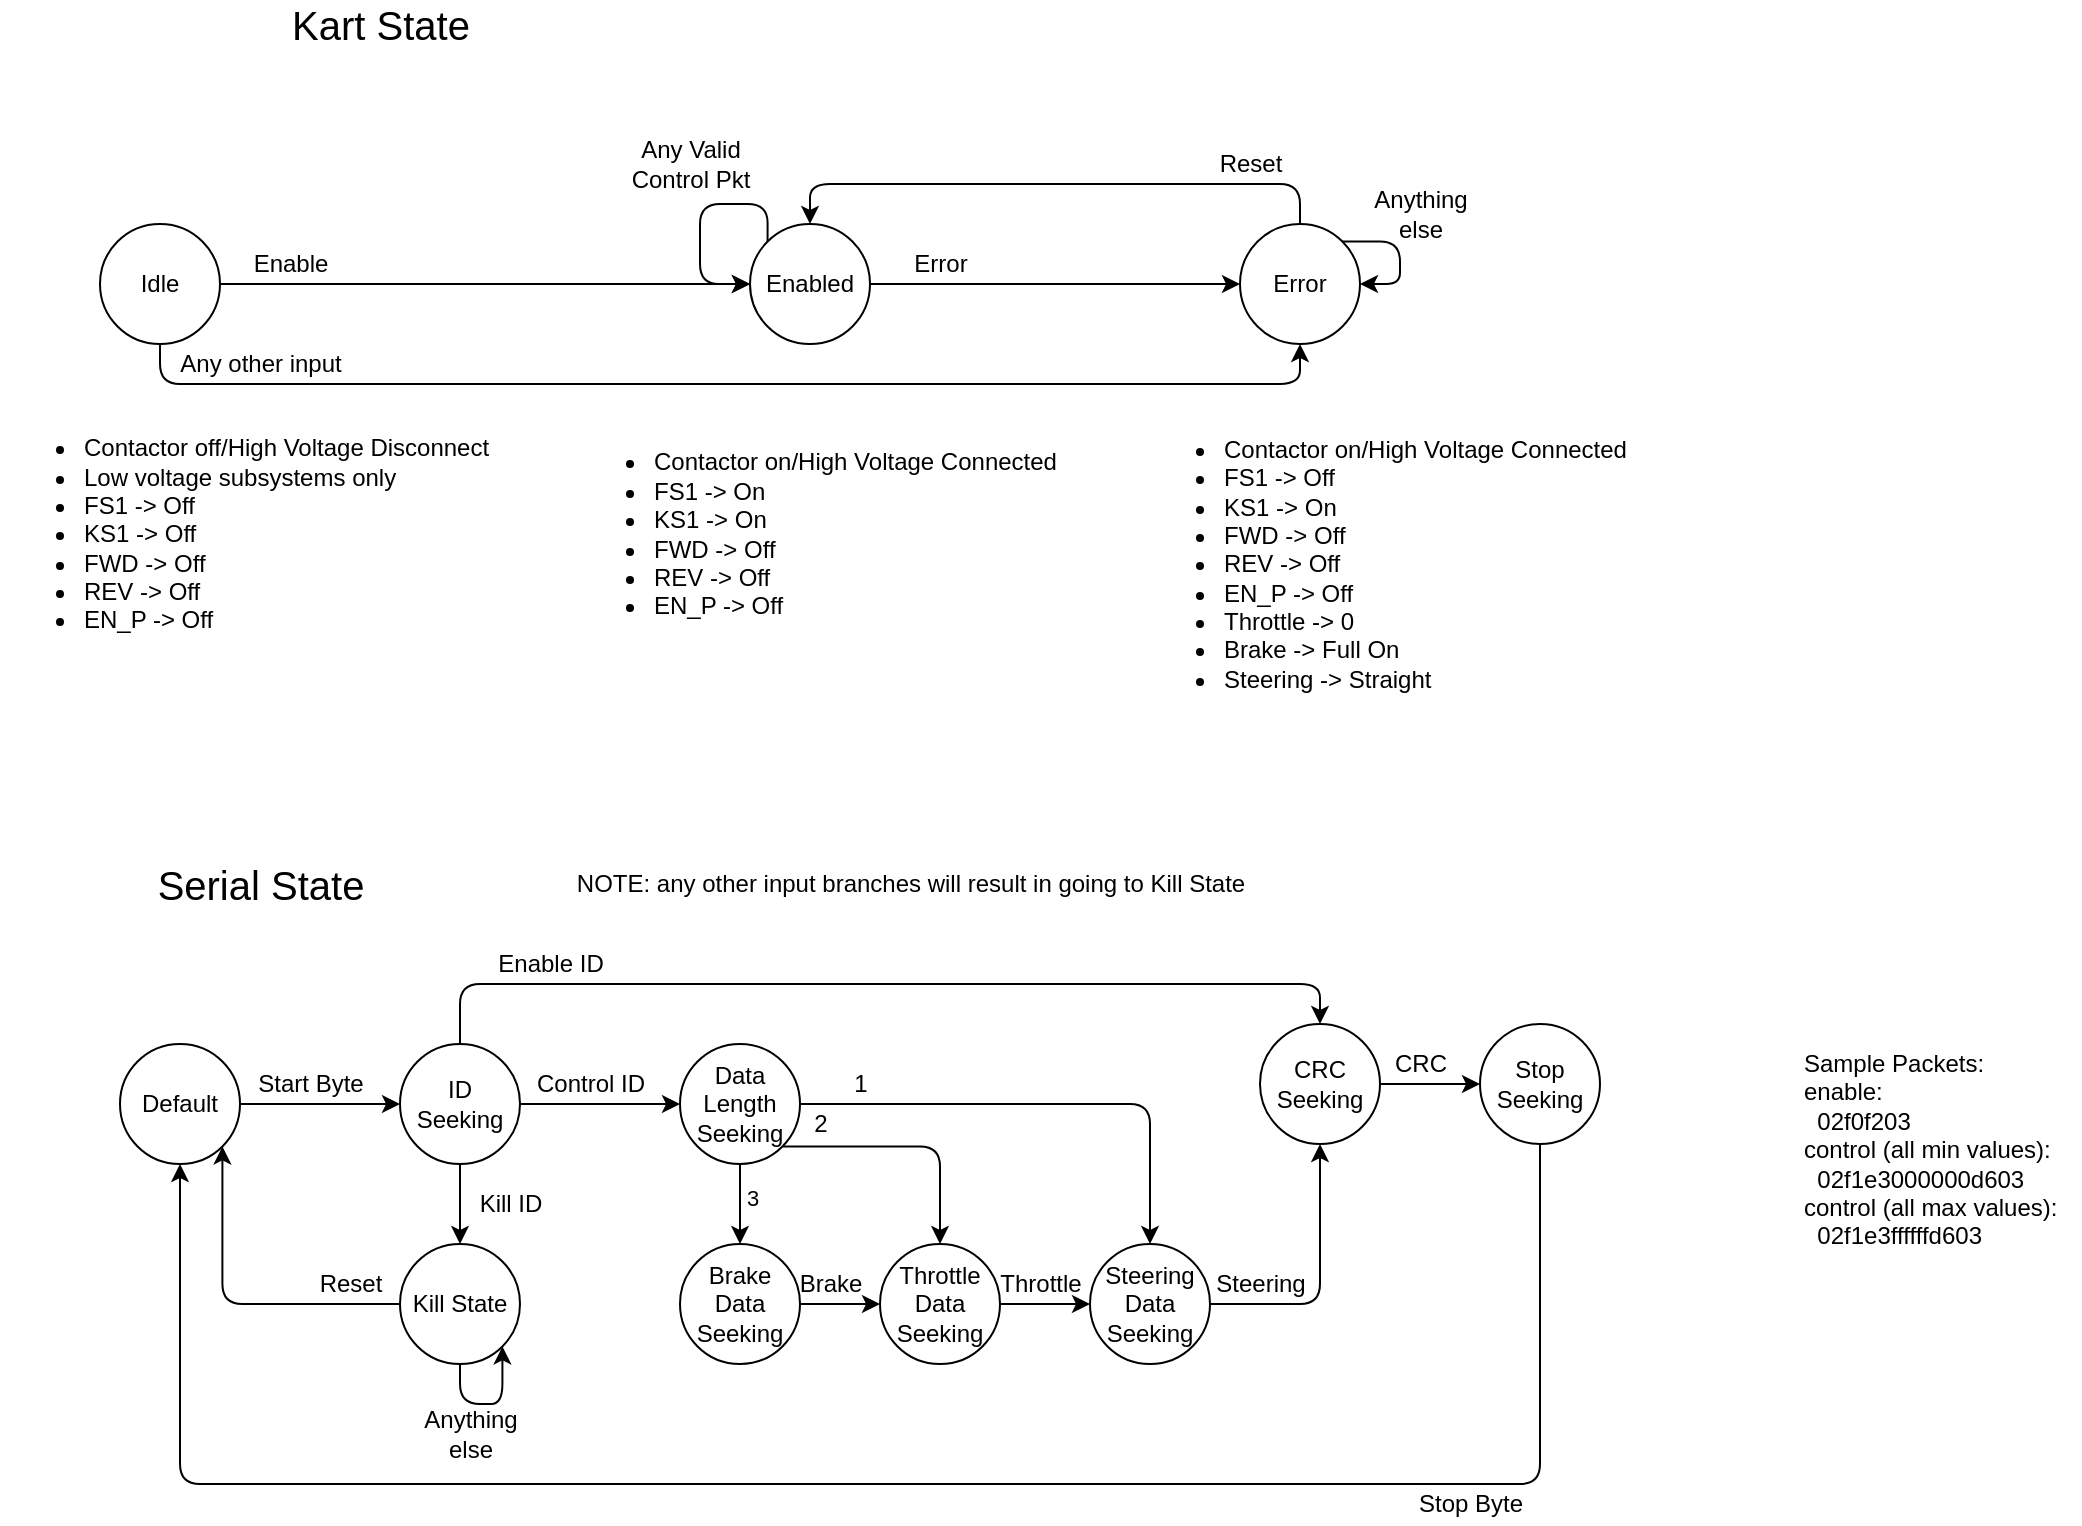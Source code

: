 <mxfile version="13.8.0" type="google"><diagram id="3MmeG0WlOmN2_rHDVm1C" name="Page-1"><mxGraphModel dx="1038" dy="490" grid="1" gridSize="10" guides="1" tooltips="1" connect="1" arrows="1" fold="1" page="1" pageScale="1" pageWidth="1100" pageHeight="850" math="0" shadow="0"><root><mxCell id="0"/><mxCell id="1" parent="0"/><mxCell id="MP84yntwCzfdE358g_4T-1" style="edgeStyle=orthogonalEdgeStyle;rounded=0;orthogonalLoop=1;jettySize=auto;html=1;exitX=1;exitY=0.5;exitDx=0;exitDy=0;entryX=0;entryY=0.5;entryDx=0;entryDy=0;" parent="1" source="MP84yntwCzfdE358g_4T-2" target="MP84yntwCzfdE358g_4T-5" edge="1"><mxGeometry relative="1" as="geometry"/></mxCell><mxCell id="2CcxSBd4y8uYeDBDJ9uy-2" style="edgeStyle=orthogonalEdgeStyle;rounded=1;orthogonalLoop=1;jettySize=auto;html=1;exitX=0.5;exitY=1;exitDx=0;exitDy=0;entryX=0.5;entryY=1;entryDx=0;entryDy=0;" parent="1" source="MP84yntwCzfdE358g_4T-2" target="MP84yntwCzfdE358g_4T-8" edge="1"><mxGeometry relative="1" as="geometry"/></mxCell><mxCell id="MP84yntwCzfdE358g_4T-2" value="Idle" style="ellipse;whiteSpace=wrap;html=1;aspect=fixed;" parent="1" vertex="1"><mxGeometry x="60" y="160" width="60" height="60" as="geometry"/></mxCell><mxCell id="MP84yntwCzfdE358g_4T-3" value="&lt;ul&gt;&lt;li&gt;Contactor off/High Voltage Disconnect&lt;/li&gt;&lt;li&gt;Low voltage subsystems only&lt;/li&gt;&lt;li&gt;FS1 -&amp;gt; Off&lt;/li&gt;&lt;li&gt;KS1 -&amp;gt; Off&lt;/li&gt;&lt;li&gt;FWD -&amp;gt; Off&lt;/li&gt;&lt;li&gt;REV -&amp;gt; Off&lt;/li&gt;&lt;li&gt;EN_P -&amp;gt; Off&lt;/li&gt;&lt;/ul&gt;" style="text;html=1;align=left;verticalAlign=middle;resizable=0;points=[];autosize=1;" parent="1" vertex="1"><mxGeometry x="10" y="250" width="260" height="130" as="geometry"/></mxCell><mxCell id="MP84yntwCzfdE358g_4T-4" style="edgeStyle=orthogonalEdgeStyle;rounded=0;orthogonalLoop=1;jettySize=auto;html=1;exitX=1;exitY=0.5;exitDx=0;exitDy=0;entryX=0;entryY=0.5;entryDx=0;entryDy=0;" parent="1" source="MP84yntwCzfdE358g_4T-5" target="MP84yntwCzfdE358g_4T-8" edge="1"><mxGeometry relative="1" as="geometry"/></mxCell><mxCell id="MP84yntwCzfdE358g_4T-5" value="Enabled" style="ellipse;whiteSpace=wrap;html=1;aspect=fixed;" parent="1" vertex="1"><mxGeometry x="385" y="160" width="60" height="60" as="geometry"/></mxCell><mxCell id="MP84yntwCzfdE358g_4T-6" value="&lt;ul&gt;&lt;li&gt;Contactor on/High Voltage Connected&lt;/li&gt;&lt;li&gt;FS1 -&amp;gt; On&lt;/li&gt;&lt;li&gt;KS1 -&amp;gt; On&lt;/li&gt;&lt;li&gt;FWD -&amp;gt; Off&lt;/li&gt;&lt;li&gt;REV -&amp;gt; Off&lt;/li&gt;&lt;li&gt;EN_P -&amp;gt; Off&lt;/li&gt;&lt;/ul&gt;" style="text;html=1;align=left;verticalAlign=middle;resizable=0;points=[];autosize=1;" parent="1" vertex="1"><mxGeometry x="295" y="260" width="260" height="110" as="geometry"/></mxCell><mxCell id="MP84yntwCzfdE358g_4T-7" style="edgeStyle=orthogonalEdgeStyle;rounded=1;orthogonalLoop=1;jettySize=auto;html=1;exitX=0.5;exitY=0;exitDx=0;exitDy=0;entryX=0.5;entryY=0;entryDx=0;entryDy=0;" parent="1" source="MP84yntwCzfdE358g_4T-8" target="MP84yntwCzfdE358g_4T-5" edge="1"><mxGeometry relative="1" as="geometry"/></mxCell><mxCell id="MP84yntwCzfdE358g_4T-8" value="Error" style="ellipse;whiteSpace=wrap;html=1;aspect=fixed;" parent="1" vertex="1"><mxGeometry x="630" y="160" width="60" height="60" as="geometry"/></mxCell><mxCell id="MP84yntwCzfdE358g_4T-9" value="&lt;ul&gt;&lt;li&gt;Contactor on/High Voltage Connected&lt;/li&gt;&lt;li&gt;FS1 -&amp;gt; Off&lt;/li&gt;&lt;li&gt;KS1 -&amp;gt; On&lt;/li&gt;&lt;li&gt;FWD -&amp;gt; Off&lt;/li&gt;&lt;li&gt;REV -&amp;gt; Off&lt;/li&gt;&lt;li&gt;EN_P -&amp;gt; Off&lt;/li&gt;&lt;li&gt;Throttle -&amp;gt; 0&lt;/li&gt;&lt;li&gt;Brake -&amp;gt; Full On&lt;/li&gt;&lt;li&gt;Steering -&amp;gt; Straight&lt;/li&gt;&lt;/ul&gt;" style="text;html=1;align=left;verticalAlign=middle;resizable=0;points=[];autosize=1;" parent="1" vertex="1"><mxGeometry x="580" y="250" width="260" height="160" as="geometry"/></mxCell><mxCell id="MP84yntwCzfdE358g_4T-10" value="Error" style="text;html=1;align=center;verticalAlign=middle;resizable=0;points=[];autosize=1;" parent="1" vertex="1"><mxGeometry x="460" y="170" width="40" height="20" as="geometry"/></mxCell><mxCell id="MP84yntwCzfdE358g_4T-11" style="edgeStyle=orthogonalEdgeStyle;rounded=1;orthogonalLoop=1;jettySize=auto;html=1;exitX=0;exitY=0;exitDx=0;exitDy=0;entryX=0;entryY=0.5;entryDx=0;entryDy=0;" parent="1" source="MP84yntwCzfdE358g_4T-5" target="MP84yntwCzfdE358g_4T-5" edge="1"><mxGeometry relative="1" as="geometry"><Array as="points"><mxPoint x="394" y="150"/><mxPoint x="360" y="150"/><mxPoint x="360" y="190"/></Array></mxGeometry></mxCell><mxCell id="MP84yntwCzfdE358g_4T-12" value="Any Valid&lt;br&gt;Control Pkt" style="text;html=1;align=center;verticalAlign=middle;resizable=0;points=[];autosize=1;" parent="1" vertex="1"><mxGeometry x="320" y="115" width="70" height="30" as="geometry"/></mxCell><mxCell id="MP84yntwCzfdE358g_4T-13" value="Enable" style="text;html=1;align=center;verticalAlign=middle;resizable=0;points=[];autosize=1;" parent="1" vertex="1"><mxGeometry x="130" y="170" width="50" height="20" as="geometry"/></mxCell><mxCell id="MP84yntwCzfdE358g_4T-16" value="Reset" style="text;html=1;align=center;verticalAlign=middle;resizable=0;points=[];autosize=1;" parent="1" vertex="1"><mxGeometry x="610" y="120" width="50" height="20" as="geometry"/></mxCell><mxCell id="MP84yntwCzfdE358g_4T-17" style="edgeStyle=orthogonalEdgeStyle;rounded=1;orthogonalLoop=1;jettySize=auto;html=1;exitX=1;exitY=0;exitDx=0;exitDy=0;entryX=1;entryY=0.5;entryDx=0;entryDy=0;" parent="1" source="MP84yntwCzfdE358g_4T-8" target="MP84yntwCzfdE358g_4T-8" edge="1"><mxGeometry relative="1" as="geometry"><Array as="points"><mxPoint x="710" y="169"/><mxPoint x="710" y="190"/></Array></mxGeometry></mxCell><mxCell id="MP84yntwCzfdE358g_4T-18" value="Anything&lt;br&gt;else" style="text;html=1;align=center;verticalAlign=middle;resizable=0;points=[];autosize=1;" parent="1" vertex="1"><mxGeometry x="690" y="140" width="60" height="30" as="geometry"/></mxCell><mxCell id="MP84yntwCzfdE358g_4T-19" value="&lt;font style=&quot;font-size: 20px&quot;&gt;Kart State&lt;/font&gt;" style="text;html=1;align=center;verticalAlign=middle;resizable=0;points=[];autosize=1;" parent="1" vertex="1"><mxGeometry x="150" y="50" width="100" height="20" as="geometry"/></mxCell><mxCell id="MP84yntwCzfdE358g_4T-20" value="&lt;font style=&quot;font-size: 20px&quot;&gt;Serial State&lt;/font&gt;" style="text;html=1;align=center;verticalAlign=middle;resizable=0;points=[];autosize=1;" parent="1" vertex="1"><mxGeometry x="80" y="480" width="120" height="20" as="geometry"/></mxCell><mxCell id="MP84yntwCzfdE358g_4T-21" style="edgeStyle=orthogonalEdgeStyle;rounded=1;orthogonalLoop=1;jettySize=auto;html=1;exitX=1;exitY=0.5;exitDx=0;exitDy=0;entryX=0;entryY=0.5;entryDx=0;entryDy=0;" parent="1" source="MP84yntwCzfdE358g_4T-22" target="MP84yntwCzfdE358g_4T-26" edge="1"><mxGeometry relative="1" as="geometry"/></mxCell><mxCell id="MP84yntwCzfdE358g_4T-22" value="Default" style="ellipse;whiteSpace=wrap;html=1;aspect=fixed;" parent="1" vertex="1"><mxGeometry x="70" y="570" width="60" height="60" as="geometry"/></mxCell><mxCell id="MP84yntwCzfdE358g_4T-23" style="edgeStyle=orthogonalEdgeStyle;rounded=1;orthogonalLoop=1;jettySize=auto;html=1;exitX=0.5;exitY=0;exitDx=0;exitDy=0;entryX=0.5;entryY=0;entryDx=0;entryDy=0;" parent="1" source="MP84yntwCzfdE358g_4T-26" target="MP84yntwCzfdE358g_4T-28" edge="1"><mxGeometry relative="1" as="geometry"/></mxCell><mxCell id="MP84yntwCzfdE358g_4T-24" style="edgeStyle=orthogonalEdgeStyle;rounded=1;orthogonalLoop=1;jettySize=auto;html=1;exitX=1;exitY=0.5;exitDx=0;exitDy=0;entryX=0;entryY=0.5;entryDx=0;entryDy=0;" parent="1" source="MP84yntwCzfdE358g_4T-26" target="MP84yntwCzfdE358g_4T-41" edge="1"><mxGeometry relative="1" as="geometry"/></mxCell><mxCell id="MP84yntwCzfdE358g_4T-25" style="edgeStyle=orthogonalEdgeStyle;rounded=1;orthogonalLoop=1;jettySize=auto;html=1;exitX=0.5;exitY=1;exitDx=0;exitDy=0;entryX=0.5;entryY=0;entryDx=0;entryDy=0;" parent="1" source="MP84yntwCzfdE358g_4T-26" target="MP84yntwCzfdE358g_4T-54" edge="1"><mxGeometry relative="1" as="geometry"/></mxCell><mxCell id="MP84yntwCzfdE358g_4T-26" value="ID Seeking" style="ellipse;whiteSpace=wrap;html=1;aspect=fixed;" parent="1" vertex="1"><mxGeometry x="210" y="570" width="60" height="60" as="geometry"/></mxCell><mxCell id="MP84yntwCzfdE358g_4T-27" style="edgeStyle=orthogonalEdgeStyle;rounded=1;orthogonalLoop=1;jettySize=auto;html=1;exitX=1;exitY=0.5;exitDx=0;exitDy=0;entryX=0;entryY=0.5;entryDx=0;entryDy=0;" parent="1" source="MP84yntwCzfdE358g_4T-28" target="MP84yntwCzfdE358g_4T-32" edge="1"><mxGeometry relative="1" as="geometry"/></mxCell><mxCell id="MP84yntwCzfdE358g_4T-28" value="CRC Seeking" style="ellipse;whiteSpace=wrap;html=1;aspect=fixed;" parent="1" vertex="1"><mxGeometry x="640" y="560" width="60" height="60" as="geometry"/></mxCell><mxCell id="MP84yntwCzfdE358g_4T-29" value="Start Byte" style="text;html=1;align=center;verticalAlign=middle;resizable=0;points=[];autosize=1;" parent="1" vertex="1"><mxGeometry x="130" y="580" width="70" height="20" as="geometry"/></mxCell><mxCell id="MP84yntwCzfdE358g_4T-30" value="Enable ID" style="text;html=1;align=center;verticalAlign=middle;resizable=0;points=[];autosize=1;" parent="1" vertex="1"><mxGeometry x="250" y="520" width="70" height="20" as="geometry"/></mxCell><mxCell id="MP84yntwCzfdE358g_4T-31" style="edgeStyle=orthogonalEdgeStyle;rounded=1;orthogonalLoop=1;jettySize=auto;html=1;exitX=0.5;exitY=1;exitDx=0;exitDy=0;entryX=0.5;entryY=1;entryDx=0;entryDy=0;" parent="1" source="MP84yntwCzfdE358g_4T-32" target="MP84yntwCzfdE358g_4T-22" edge="1"><mxGeometry relative="1" as="geometry"><Array as="points"><mxPoint x="780" y="790"/><mxPoint x="100" y="790"/></Array></mxGeometry></mxCell><mxCell id="MP84yntwCzfdE358g_4T-32" value="Stop Seeking" style="ellipse;whiteSpace=wrap;html=1;aspect=fixed;" parent="1" vertex="1"><mxGeometry x="750" y="560" width="60" height="60" as="geometry"/></mxCell><mxCell id="MP84yntwCzfdE358g_4T-33" value="CRC" style="text;html=1;align=center;verticalAlign=middle;resizable=0;points=[];autosize=1;" parent="1" vertex="1"><mxGeometry x="700" y="570" width="40" height="20" as="geometry"/></mxCell><mxCell id="MP84yntwCzfdE358g_4T-34" value="Stop Byte" style="text;html=1;align=center;verticalAlign=middle;resizable=0;points=[];autosize=1;" parent="1" vertex="1"><mxGeometry x="710" y="790" width="70" height="20" as="geometry"/></mxCell><mxCell id="MP84yntwCzfdE358g_4T-35" value="Control ID" style="text;html=1;align=center;verticalAlign=middle;resizable=0;points=[];autosize=1;" parent="1" vertex="1"><mxGeometry x="270" y="580" width="70" height="20" as="geometry"/></mxCell><mxCell id="MP84yntwCzfdE358g_4T-36" value="Kill ID" style="text;html=1;align=center;verticalAlign=middle;resizable=0;points=[];autosize=1;" parent="1" vertex="1"><mxGeometry x="240" y="640" width="50" height="20" as="geometry"/></mxCell><mxCell id="MP84yntwCzfdE358g_4T-37" style="edgeStyle=orthogonalEdgeStyle;rounded=1;orthogonalLoop=1;jettySize=auto;html=1;exitX=0.5;exitY=1;exitDx=0;exitDy=0;entryX=0.5;entryY=0;entryDx=0;entryDy=0;" parent="1" source="MP84yntwCzfdE358g_4T-41" target="MP84yntwCzfdE358g_4T-47" edge="1"><mxGeometry relative="1" as="geometry"/></mxCell><mxCell id="MP84yntwCzfdE358g_4T-38" value="3" style="edgeLabel;html=1;align=center;verticalAlign=middle;resizable=0;points=[];" parent="MP84yntwCzfdE358g_4T-37" vertex="1" connectable="0"><mxGeometry x="-0.153" y="6" relative="1" as="geometry"><mxPoint as="offset"/></mxGeometry></mxCell><mxCell id="MP84yntwCzfdE358g_4T-39" style="edgeStyle=orthogonalEdgeStyle;rounded=1;orthogonalLoop=1;jettySize=auto;html=1;exitX=1;exitY=1;exitDx=0;exitDy=0;entryX=0.5;entryY=0;entryDx=0;entryDy=0;" parent="1" source="MP84yntwCzfdE358g_4T-41" target="MP84yntwCzfdE358g_4T-45" edge="1"><mxGeometry relative="1" as="geometry"/></mxCell><mxCell id="MP84yntwCzfdE358g_4T-40" style="edgeStyle=orthogonalEdgeStyle;rounded=1;orthogonalLoop=1;jettySize=auto;html=1;exitX=1;exitY=0.5;exitDx=0;exitDy=0;entryX=0.5;entryY=0;entryDx=0;entryDy=0;" parent="1" source="MP84yntwCzfdE358g_4T-41" target="MP84yntwCzfdE358g_4T-43" edge="1"><mxGeometry relative="1" as="geometry"/></mxCell><mxCell id="MP84yntwCzfdE358g_4T-41" value="Data Length Seeking" style="ellipse;whiteSpace=wrap;html=1;aspect=fixed;" parent="1" vertex="1"><mxGeometry x="350" y="570" width="60" height="60" as="geometry"/></mxCell><mxCell id="MP84yntwCzfdE358g_4T-42" style="edgeStyle=orthogonalEdgeStyle;rounded=1;orthogonalLoop=1;jettySize=auto;html=1;exitX=1;exitY=0.5;exitDx=0;exitDy=0;entryX=0.5;entryY=1;entryDx=0;entryDy=0;" parent="1" source="MP84yntwCzfdE358g_4T-43" target="MP84yntwCzfdE358g_4T-28" edge="1"><mxGeometry relative="1" as="geometry"/></mxCell><mxCell id="MP84yntwCzfdE358g_4T-43" value="Steering Data Seeking" style="ellipse;whiteSpace=wrap;html=1;aspect=fixed;" parent="1" vertex="1"><mxGeometry x="555" y="670" width="60" height="60" as="geometry"/></mxCell><mxCell id="MP84yntwCzfdE358g_4T-44" style="edgeStyle=orthogonalEdgeStyle;rounded=1;orthogonalLoop=1;jettySize=auto;html=1;exitX=1;exitY=0.5;exitDx=0;exitDy=0;entryX=0;entryY=0.5;entryDx=0;entryDy=0;" parent="1" source="MP84yntwCzfdE358g_4T-45" target="MP84yntwCzfdE358g_4T-43" edge="1"><mxGeometry relative="1" as="geometry"/></mxCell><mxCell id="MP84yntwCzfdE358g_4T-45" value="Throttle Data Seeking" style="ellipse;whiteSpace=wrap;html=1;aspect=fixed;" parent="1" vertex="1"><mxGeometry x="450" y="670" width="60" height="60" as="geometry"/></mxCell><mxCell id="MP84yntwCzfdE358g_4T-46" style="edgeStyle=orthogonalEdgeStyle;rounded=1;orthogonalLoop=1;jettySize=auto;html=1;exitX=1;exitY=0.5;exitDx=0;exitDy=0;entryX=0;entryY=0.5;entryDx=0;entryDy=0;" parent="1" source="MP84yntwCzfdE358g_4T-47" target="MP84yntwCzfdE358g_4T-45" edge="1"><mxGeometry relative="1" as="geometry"/></mxCell><mxCell id="MP84yntwCzfdE358g_4T-47" value="Brake Data Seeking" style="ellipse;whiteSpace=wrap;html=1;aspect=fixed;" parent="1" vertex="1"><mxGeometry x="350" y="670" width="60" height="60" as="geometry"/></mxCell><mxCell id="MP84yntwCzfdE358g_4T-48" value="2" style="text;html=1;align=center;verticalAlign=middle;resizable=0;points=[];autosize=1;" parent="1" vertex="1"><mxGeometry x="410" y="600" width="20" height="20" as="geometry"/></mxCell><mxCell id="MP84yntwCzfdE358g_4T-49" value="1" style="text;html=1;align=center;verticalAlign=middle;resizable=0;points=[];autosize=1;" parent="1" vertex="1"><mxGeometry x="430" y="580" width="20" height="20" as="geometry"/></mxCell><mxCell id="MP84yntwCzfdE358g_4T-50" value="Brake" style="text;html=1;align=center;verticalAlign=middle;resizable=0;points=[];autosize=1;" parent="1" vertex="1"><mxGeometry x="400" y="680" width="50" height="20" as="geometry"/></mxCell><mxCell id="MP84yntwCzfdE358g_4T-51" value="Throttle" style="text;html=1;align=center;verticalAlign=middle;resizable=0;points=[];autosize=1;" parent="1" vertex="1"><mxGeometry x="500" y="680" width="60" height="20" as="geometry"/></mxCell><mxCell id="MP84yntwCzfdE358g_4T-52" value="Steering" style="text;html=1;align=center;verticalAlign=middle;resizable=0;points=[];autosize=1;" parent="1" vertex="1"><mxGeometry x="610" y="680" width="60" height="20" as="geometry"/></mxCell><mxCell id="MP84yntwCzfdE358g_4T-53" style="edgeStyle=orthogonalEdgeStyle;rounded=1;orthogonalLoop=1;jettySize=auto;html=1;exitX=0;exitY=0.5;exitDx=0;exitDy=0;entryX=1;entryY=1;entryDx=0;entryDy=0;" parent="1" source="MP84yntwCzfdE358g_4T-54" target="MP84yntwCzfdE358g_4T-22" edge="1"><mxGeometry relative="1" as="geometry"/></mxCell><mxCell id="MP84yntwCzfdE358g_4T-54" value="Kill State" style="ellipse;whiteSpace=wrap;html=1;aspect=fixed;" parent="1" vertex="1"><mxGeometry x="210" y="670" width="60" height="60" as="geometry"/></mxCell><mxCell id="MP84yntwCzfdE358g_4T-55" value="Reset" style="text;html=1;align=center;verticalAlign=middle;resizable=0;points=[];autosize=1;" parent="1" vertex="1"><mxGeometry x="160" y="680" width="50" height="20" as="geometry"/></mxCell><mxCell id="MP84yntwCzfdE358g_4T-56" style="edgeStyle=orthogonalEdgeStyle;rounded=1;orthogonalLoop=1;jettySize=auto;html=1;exitX=0.5;exitY=1;exitDx=0;exitDy=0;entryX=1;entryY=1;entryDx=0;entryDy=0;" parent="1" source="MP84yntwCzfdE358g_4T-54" target="MP84yntwCzfdE358g_4T-54" edge="1"><mxGeometry relative="1" as="geometry"><Array as="points"><mxPoint x="240" y="750"/><mxPoint x="261" y="750"/></Array></mxGeometry></mxCell><mxCell id="MP84yntwCzfdE358g_4T-57" value="Anything&lt;br&gt;else" style="text;html=1;align=center;verticalAlign=middle;resizable=0;points=[];autosize=1;" parent="1" vertex="1"><mxGeometry x="215" y="750" width="60" height="30" as="geometry"/></mxCell><mxCell id="MP84yntwCzfdE358g_4T-58" value="NOTE: any other input branches will result in going to Kill State" style="text;html=1;align=center;verticalAlign=middle;resizable=0;points=[];autosize=1;" parent="1" vertex="1"><mxGeometry x="290" y="480" width="350" height="20" as="geometry"/></mxCell><mxCell id="2CcxSBd4y8uYeDBDJ9uy-3" value="Any other input" style="text;html=1;align=center;verticalAlign=middle;resizable=0;points=[];autosize=1;" parent="1" vertex="1"><mxGeometry x="90" y="220" width="100" height="20" as="geometry"/></mxCell><mxCell id="w0wAaztcgTmk0KQU91CI-2" value="Sample Packets:&lt;br&gt;enable:&amp;nbsp;&lt;br&gt;&amp;nbsp; 02f0f203&lt;br&gt;control (all min values):&amp;nbsp;&lt;br&gt;&amp;nbsp; 02f1e3000000d603&lt;br&gt;control (all max values):&lt;br&gt;&amp;nbsp;&amp;nbsp;02f1e3ffffffd603&lt;br&gt;&amp;nbsp;&amp;nbsp;" style="text;html=1;align=left;verticalAlign=middle;resizable=0;points=[];autosize=1;" parent="1" vertex="1"><mxGeometry x="910" y="570" width="140" height="120" as="geometry"/></mxCell></root></mxGraphModel></diagram></mxfile>